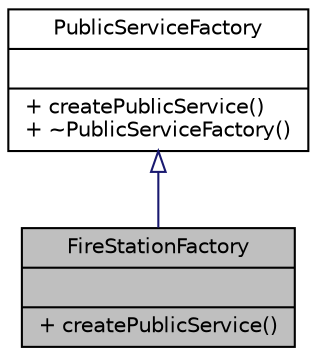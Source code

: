 digraph "FireStationFactory"
{
 // LATEX_PDF_SIZE
  edge [fontname="Helvetica",fontsize="10",labelfontname="Helvetica",labelfontsize="10"];
  node [fontname="Helvetica",fontsize="10",shape=record];
  Node1 [label="{FireStationFactory\n||+ createPublicService()\l}",height=0.2,width=0.4,color="black", fillcolor="grey75", style="filled", fontcolor="black",tooltip="Factory class for creating FireStation objects."];
  Node2 -> Node1 [dir="back",color="midnightblue",fontsize="10",style="solid",arrowtail="onormal"];
  Node2 [label="{PublicServiceFactory\n||+ createPublicService()\l+ ~PublicServiceFactory()\l}",height=0.2,width=0.4,color="black", fillcolor="white", style="filled",URL="$classPublicServiceFactory.html",tooltip="An abstract factory class for creating instances of PublicService."];
}
